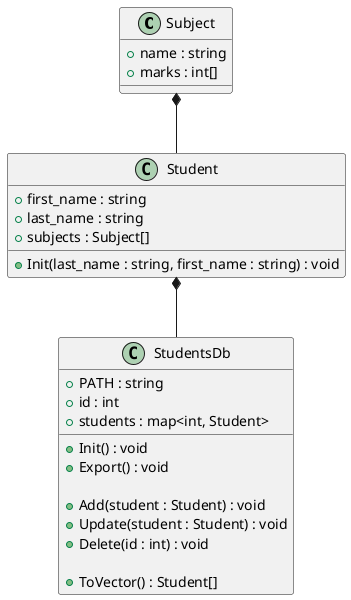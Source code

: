 @startuml
'https://plantuml.com/class-diagram

class Subject {
+ name : string
+ marks : int[]
}

Subject *-- Student
class Student {
+ first_name : string
+ last_name : string
+ subjects : Subject[]
+ Init(last_name : string, first_name : string) : void
}

Student *-- StudentsDb
class StudentsDb {
+ PATH : string
+ id : int
+ students : map<int, Student>

+ Init() : void
+ Export() : void

+ Add(student : Student) : void
+ Update(student : Student) : void
+ Delete(id : int) : void

+ ToVector() : Student[]
}
@enduml